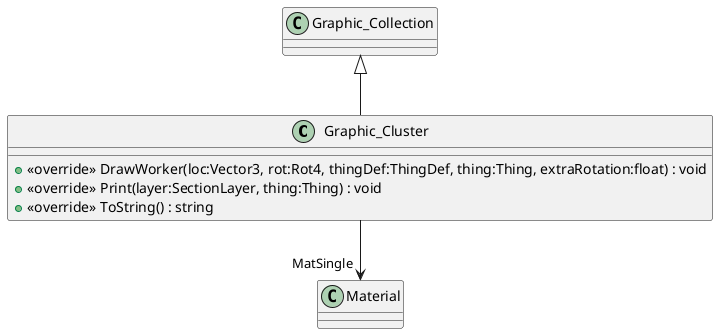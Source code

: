 @startuml
class Graphic_Cluster {
    + <<override>> DrawWorker(loc:Vector3, rot:Rot4, thingDef:ThingDef, thing:Thing, extraRotation:float) : void
    + <<override>> Print(layer:SectionLayer, thing:Thing) : void
    + <<override>> ToString() : string
}
Graphic_Collection <|-- Graphic_Cluster
Graphic_Cluster --> "MatSingle" Material
@enduml
